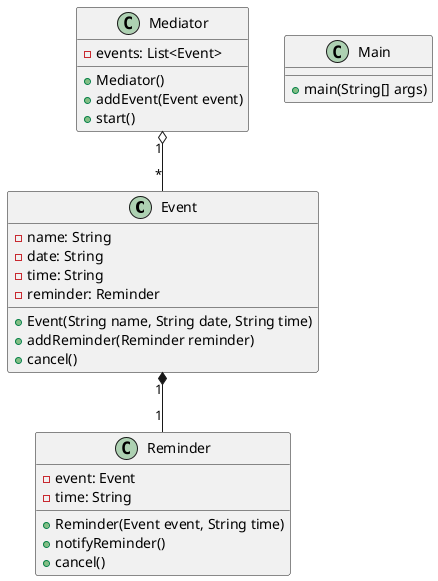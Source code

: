 @startuml

class Event {
    -name: String
    -date: String
    -time: String
    -reminder: Reminder
    +Event(String name, String date, String time)
    +addReminder(Reminder reminder)
    +cancel()
}

class Reminder {
    -event: Event
    -time: String
    +Reminder(Event event, String time)
    +notifyReminder()
    +cancel()
}

class Mediator {
    -events: List<Event>
    +Mediator()
    +addEvent(Event event)
    +start()
}

class Main {
    +main(String[] args)
}

Event "1" *-- "1" Reminder
Mediator "1" o-- "*" Event

@enduml

